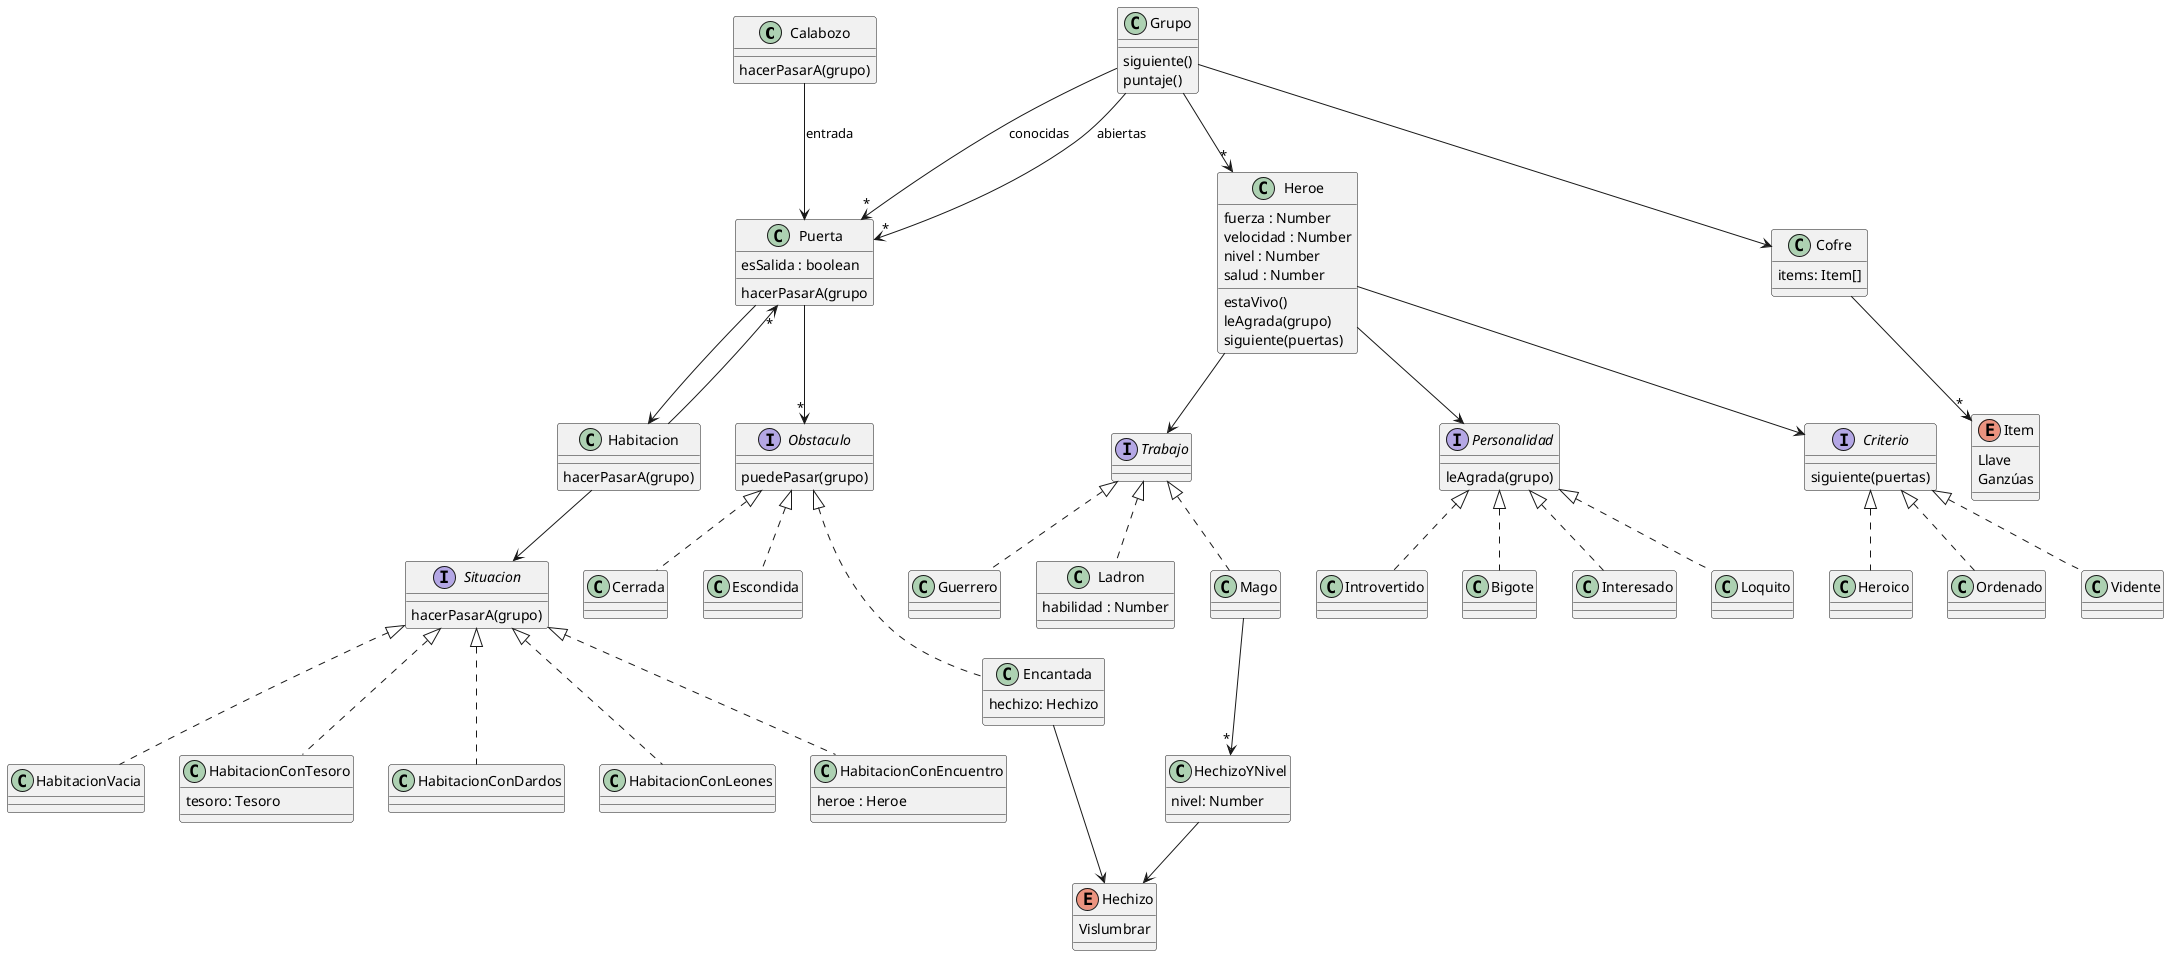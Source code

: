 @startuml

'Descripción General del Dominio

class Calabozo {
    hacerPasarA(grupo)
}

Calabozo --> Puerta : "entrada"

Habitacion --> "*" Puerta

Puerta --> Habitacion

class Habitacion {
    hacerPasarA(grupo)
}

'Los Héroes

class Heroe {
    fuerza : Number
    velocidad : Number
    nivel : Number
    salud : Number
    estaVivo()
    leAgrada(grupo)
    siguiente(puertas)
}

Heroe --> Trabajo

'Los Trabajos

interface Trabajo {
}

'Guerrero

class Guerrero implements Trabajo {
}

'Ladrón

class Ladron implements Trabajo {
    habilidad : Number
}

'Mago

class Mago implements Trabajo {
}

Mago --> "*" HechizoYNivel

class HechizoYNivel {
    nivel: Number
}

HechizoYNivel --> Hechizo

'Los Grupos

class Grupo {
    siguiente()
    puntaje()
}

Grupo --> "*" Heroe
Grupo --> Cofre

class Cofre {
    items: Item[]
}

Cofre --> "*" Item

'El Calabozo

'Puertas

class Puerta {
}

Puerta --> "*" Obstaculo

interface Obstaculo {
    puedePasar(grupo)
    'o grupo.puedePasar(obstaculo) ?
}

class Cerrada implements Obstaculo

enum Item {
    Llave
    Ganzúas
}

class Escondida implements Obstaculo

class Encantada implements Obstaculo {
    hechizo: Hechizo
}

Encantada --> Hechizo

enum Hechizo {
    Vislumbrar
}

'Habitaciones

Habitacion --> Situacion

interface Situacion {
    hacerPasarA(grupo)
}

class HabitacionVacia implements Situacion

class HabitacionConTesoro implements Situacion {
    tesoro: Tesoro
}

class HabitacionConDardos implements Situacion

class HabitacionConLeones implements Situacion

class HabitacionConEncuentro implements Situacion {
    heroe : Heroe
}

Heroe --> Personalidad

interface Personalidad {
    leAgrada(grupo)
}

class Introvertido implements Personalidad

class Bigote implements Personalidad

class Interesado implements Personalidad

class Loquito implements Personalidad

'Recorriendo el Calabozo

Grupo --> "*" Puerta : conocidas
Grupo --> "*" Puerta : abiertas

class Puerta {
    esSalida : boolean
    hacerPasarA(grupo
}

Heroe --> Criterio

interface Criterio {
    siguiente(puertas)
}

class Heroico implements Criterio

class Ordenado implements Criterio

class Vidente implements Criterio

@enduml
